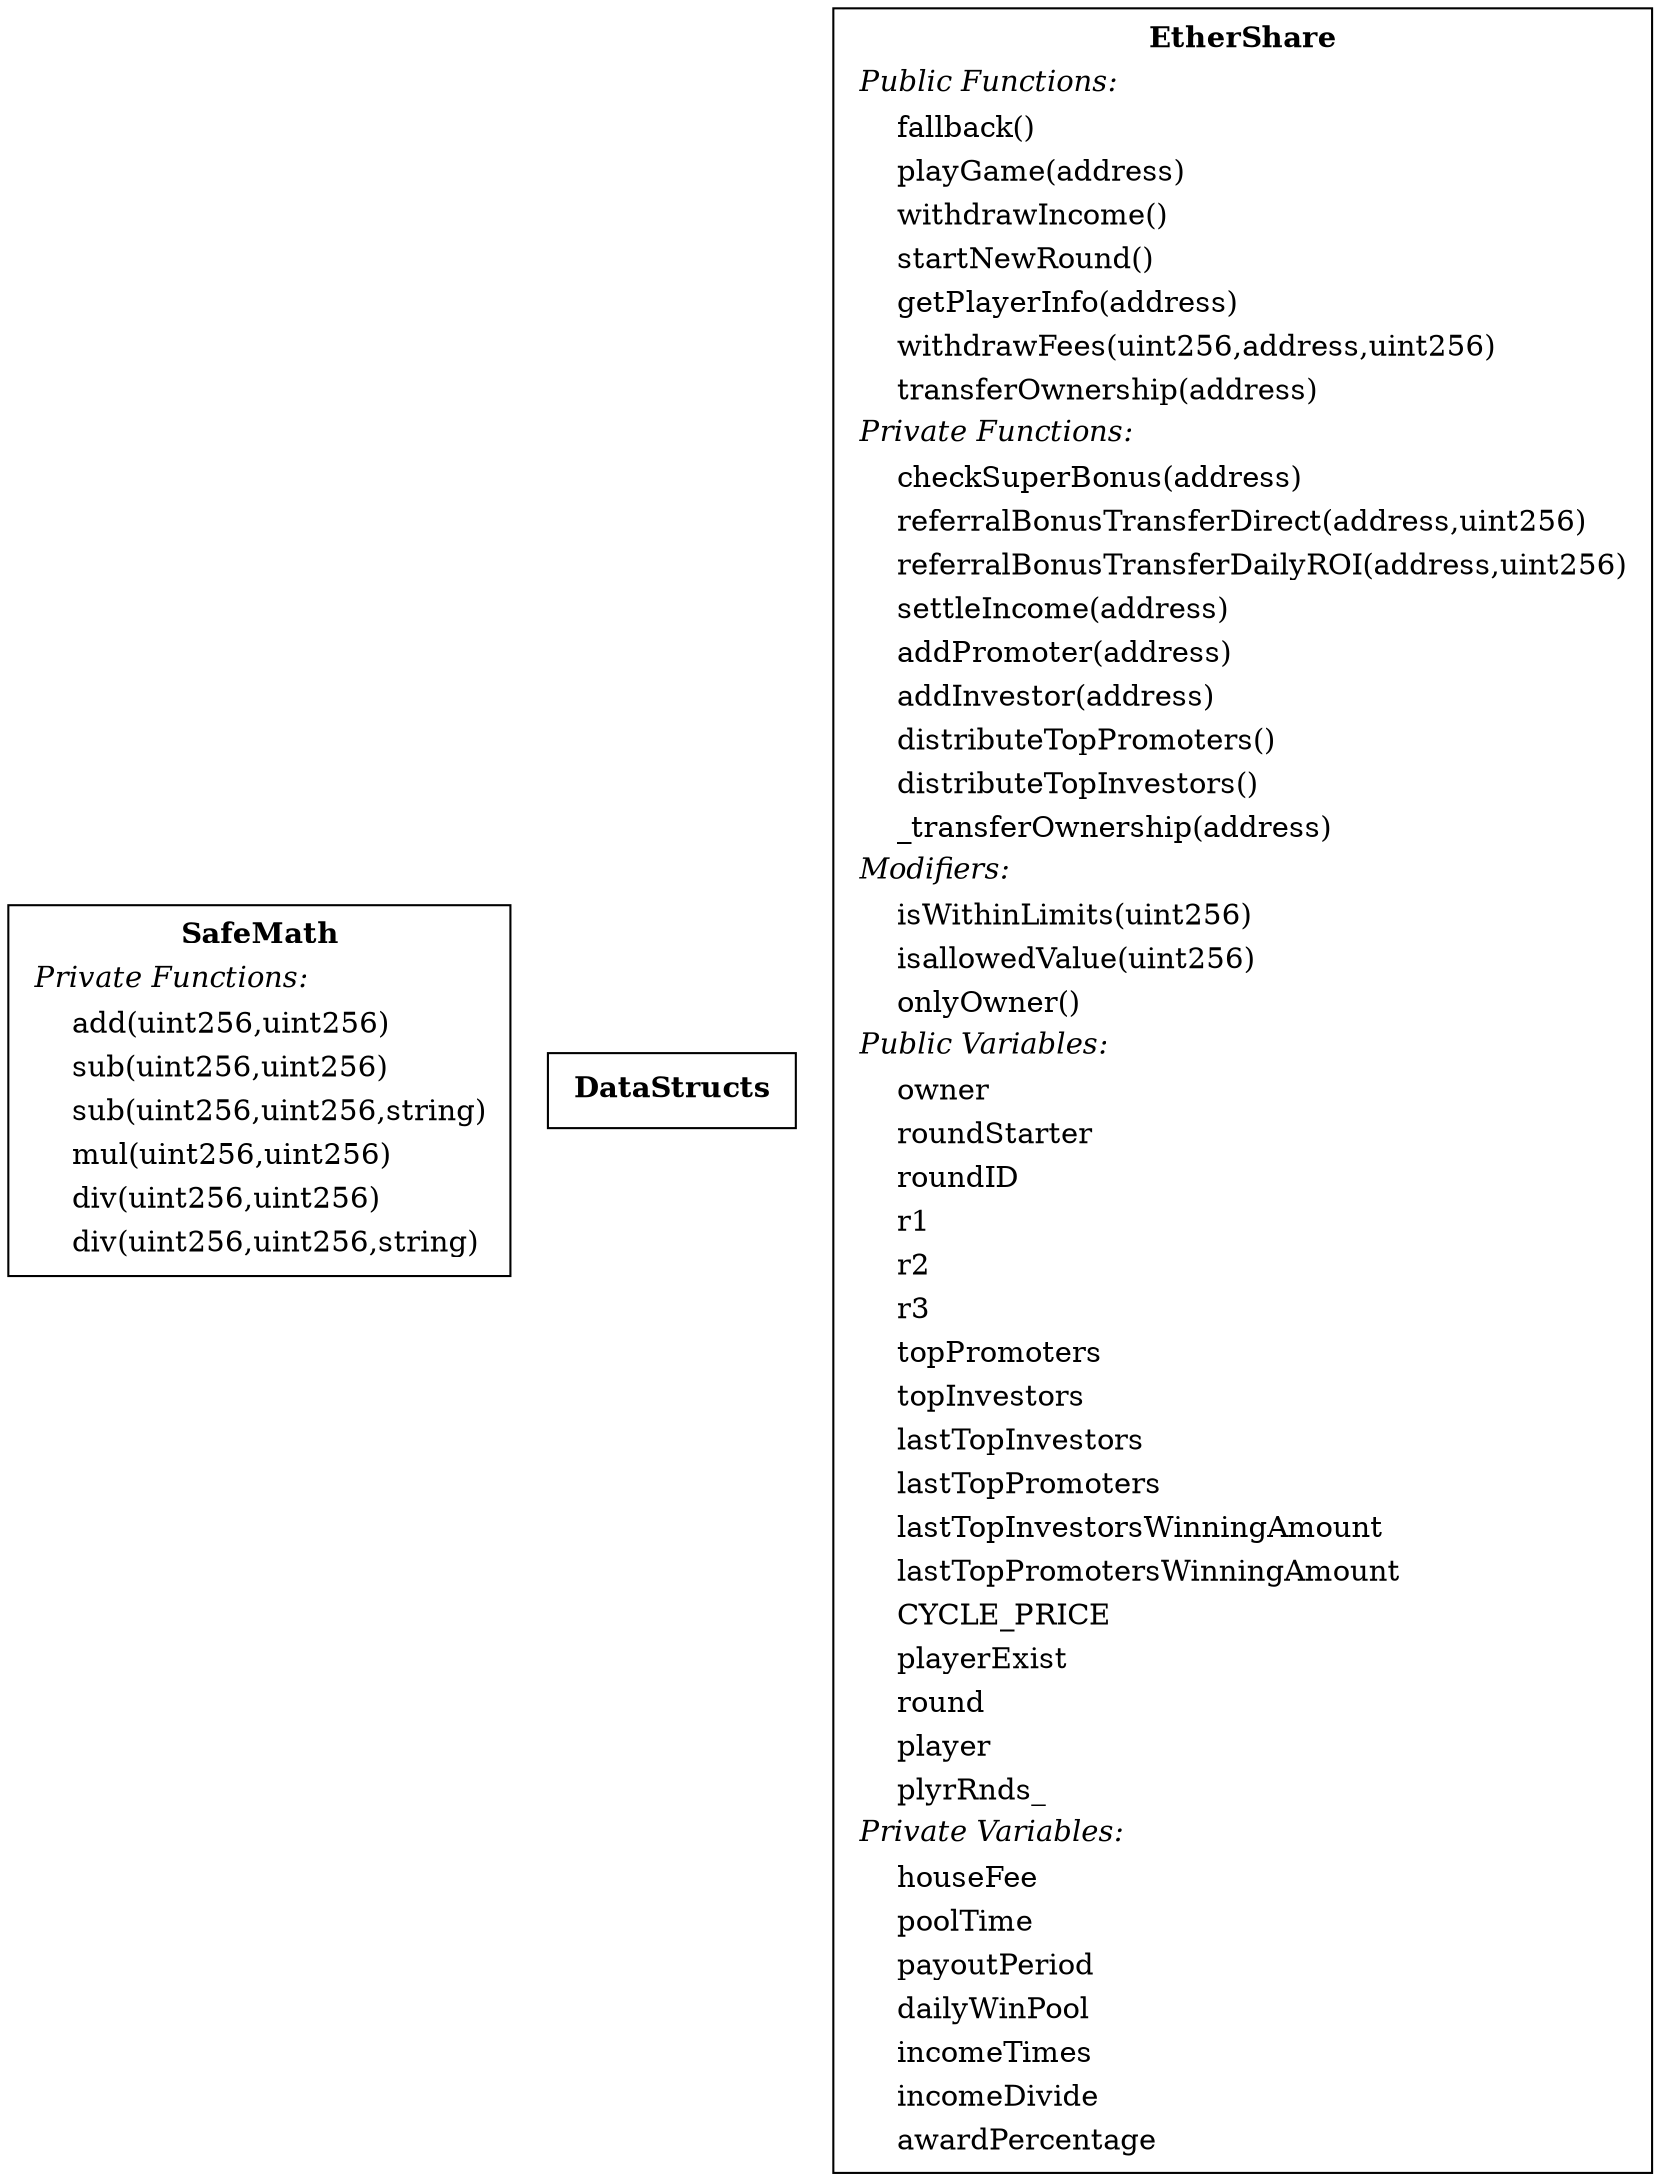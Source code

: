 digraph "" {
SafeMath[shape="box"label=< <TABLE border="0"><TR><TD align="center"><B>SafeMath</B></TD></TR><TR><TD align="left"><I>Private Functions:</I></TD></TR><TR><TD align="left">    add(uint256,uint256)</TD></TR><TR><TD align="left">    sub(uint256,uint256)</TD></TR><TR><TD align="left">    sub(uint256,uint256,string)</TD></TR><TR><TD align="left">    mul(uint256,uint256)</TD></TR><TR><TD align="left">    div(uint256,uint256)</TD></TR><TR><TD align="left">    div(uint256,uint256,string)</TD></TR></TABLE> >];

DataStructs[shape="box"label=< <TABLE border="0"><TR><TD align="center"><B>DataStructs</B></TD></TR></TABLE> >];

EtherShare[shape="box"label=< <TABLE border="0"><TR><TD align="center"><B>EtherShare</B></TD></TR><TR><TD align="left"><I>Public Functions:</I></TD></TR><TR><TD align="left">    fallback()</TD></TR><TR><TD align="left">    playGame(address)</TD></TR><TR><TD align="left">    withdrawIncome()</TD></TR><TR><TD align="left">    startNewRound()</TD></TR><TR><TD align="left">    getPlayerInfo(address)</TD></TR><TR><TD align="left">    withdrawFees(uint256,address,uint256)</TD></TR><TR><TD align="left">    transferOwnership(address)</TD></TR><TR><TD align="left"><I>Private Functions:</I></TD></TR><TR><TD align="left">    checkSuperBonus(address)</TD></TR><TR><TD align="left">    referralBonusTransferDirect(address,uint256)</TD></TR><TR><TD align="left">    referralBonusTransferDailyROI(address,uint256)</TD></TR><TR><TD align="left">    settleIncome(address)</TD></TR><TR><TD align="left">    addPromoter(address)</TD></TR><TR><TD align="left">    addInvestor(address)</TD></TR><TR><TD align="left">    distributeTopPromoters()</TD></TR><TR><TD align="left">    distributeTopInvestors()</TD></TR><TR><TD align="left">    _transferOwnership(address)</TD></TR><TR><TD align="left"><I>Modifiers:</I></TD></TR><TR><TD align="left">    isWithinLimits(uint256)</TD></TR><TR><TD align="left">    isallowedValue(uint256)</TD></TR><TR><TD align="left">    onlyOwner()</TD></TR><TR><TD align="left"><I>Public Variables:</I></TD></TR><TR><TD align="left">    owner</TD></TR><TR><TD align="left">    roundStarter</TD></TR><TR><TD align="left">    roundID</TD></TR><TR><TD align="left">    r1</TD></TR><TR><TD align="left">    r2</TD></TR><TR><TD align="left">    r3</TD></TR><TR><TD align="left">    topPromoters</TD></TR><TR><TD align="left">    topInvestors</TD></TR><TR><TD align="left">    lastTopInvestors</TD></TR><TR><TD align="left">    lastTopPromoters</TD></TR><TR><TD align="left">    lastTopInvestorsWinningAmount</TD></TR><TR><TD align="left">    lastTopPromotersWinningAmount</TD></TR><TR><TD align="left">    CYCLE_PRICE</TD></TR><TR><TD align="left">    playerExist</TD></TR><TR><TD align="left">    round</TD></TR><TR><TD align="left">    player</TD></TR><TR><TD align="left">    plyrRnds_</TD></TR><TR><TD align="left"><I>Private Variables:</I></TD></TR><TR><TD align="left">    houseFee</TD></TR><TR><TD align="left">    poolTime</TD></TR><TR><TD align="left">    payoutPeriod</TD></TR><TR><TD align="left">    dailyWinPool</TD></TR><TR><TD align="left">    incomeTimes</TD></TR><TR><TD align="left">    incomeDivide</TD></TR><TR><TD align="left">    awardPercentage</TD></TR></TABLE> >];

}